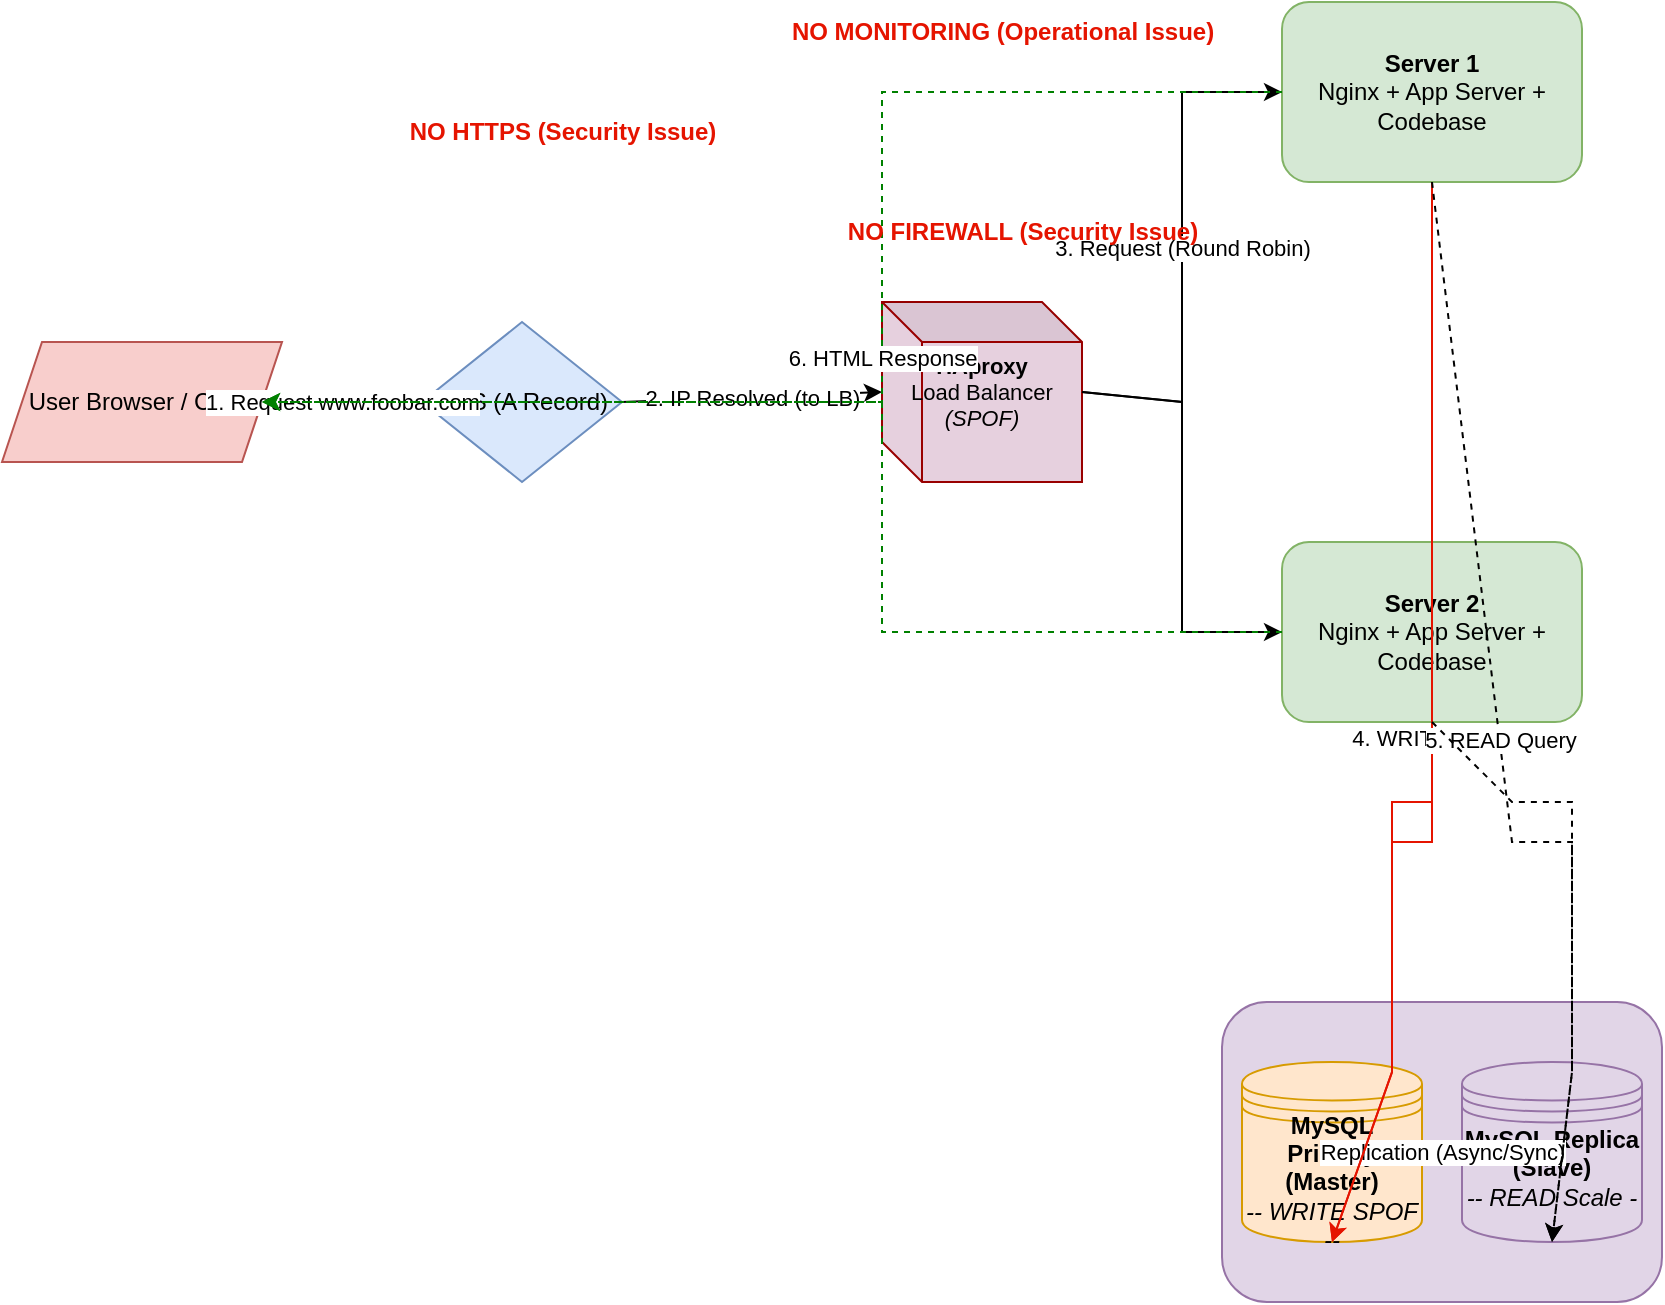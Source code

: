 <mxfile version="28.2.5">
  <diagram id="DistributedWebStack_ID" name="WebStack-1">
    <mxGraphModel dx="1400" dy="700" grid="1" gridSize="10" guides="1" tooltips="1" connect="1" arrows="1" fold="1" page="1" pageScale="1" pageWidth="827" pageHeight="1169" math="0" shadow="0">
      <root>
        <mxCell id="0" />
        <mxCell id="1" parent="0" />

        <mxCell id="Client1" value="User Browser / Client" style="shape=parallelogram;perimeter=parallelogramPerimeter;whiteSpace=wrap;html=1;fixedSize=1;fillColor=#f8cecc;strokeColor=#b85450;" vertex="1" parent="1">
          <mxGeometry x="10" y="220" width="140" height="60" as="geometry" />
        </mxCell>

        <mxCell id="DNS1" value="DNS (A Record)" style="rhombus;whiteSpace=wrap;html=1;fillColor=#dae8fc;strokeColor=#6c8ebf;" vertex="1" parent="1">
          <mxGeometry x="220" y="210" width="100" height="80" as="geometry" />
        </mxCell>

        <mxCell id="LoadBalancer" value="&lt;b&gt;HAproxy&lt;/b&gt;&lt;br&gt;Load Balancer&lt;br&gt;&lt;i&gt;(SPOF)&lt;/i&gt;" style="shape=cube;whiteSpace=wrap;html=1;boundedLbl=0;backgroundOutline=1;darkOpacity=0.05;fontSize=11;fillColor=#e6d0de;strokeColor=#990000;" vertex="1" parent="1">
          <mxGeometry x="450" y="200" width="100" height="90" as="geometry" />
        </mxCell>

        <mxCell id="Server1" value="&lt;b&gt;Server 1&lt;/b&gt;&lt;br&gt;Nginx + App Server + Codebase" style="rounded=1;whiteSpace=wrap;html=1;fillColor=#d5e8d4;strokeColor=#82b366;" vertex="1" parent="1">
          <mxGeometry x="650" y="50" width="150" height="90" as="geometry" />
        </mxCell>

        <mxCell id="Server2" value="&lt;b&gt;Server 2&lt;/b&gt;&lt;br&gt;Nginx + App Server + Codebase" style="rounded=1;whiteSpace=wrap;html=1;fillColor=#d5e8d4;strokeColor=#82b366;" vertex="1" parent="1">
          <mxGeometry x="650" y="320" width="150" height="90" as="geometry" />
        </mxCell>

        <mxCell id="DBCluster" value="&lt;b&gt;Database Cluster&lt;/b&gt;" style="rounded=1;whiteSpace=wrap;html=1;fillColor=#e1d5e7;strokeColor=#9673a6;" vertex="1" parent="1">
          <mxGeometry x="620" y="550" width="220" height="150" as="geometry" />
        </mxCell>

        <mxCell id="DBPrimary" value="&lt;b&gt;MySQL Primary (Master)&lt;/b&gt;&lt;br&gt;&lt;i&gt;-- WRITE SPOF --&lt;/i&gt;" style="shape=datastore;whiteSpace=wrap;html=1;fillColor=#ffe6cc;strokeColor=#d79b00;" vertex="1" parent="DBCluster">
          <mxGeometry x="10" y="30" width="90" height="90" as="geometry" />
        </mxCell>

        <mxCell id="DBReplica" value="&lt;b&gt;MySQL Replica (Slave)&lt;/b&gt;&lt;br&gt;&lt;i&gt;-- READ Scale --&lt;/i&gt;" style="shape=datastore;whiteSpace=wrap;html=1;fillColor=#e1d5e7;strokeColor=#9673a6;" vertex="1" parent="DBCluster">
          <mxGeometry x="120" y="30" width="90" height="90" as="geometry" />
        </mxCell>

        <mxCell id="DBReplication" value="Replication (Async/Sync)" style="endArrow=classic;html=1;rounded=0;dashed=1;entryX=0;entryY=0.5;entryDx=0;entryDy=0;exitX=1;exitY=0.5;exitDx=0;exitDy=0;" edge="1" parent="DBCluster" source="DBPrimary" target="DBReplica">
          <mxGeometry width="50" height="50" relative="1" as="geometry">
            <mxPoint x="100" y="75" as="sourcePoint" />
            <mxPoint x="120" y="75" as="targetPoint" />
          </mxGeometry>
        </mxCell>

        <mxCell id="FlowA" value="1. Request www.foobar.com" style="endArrow=classic;html=1;rounded=0;exitX=1;exitY=0.5;entryX=0;entryY=0.5;" edge="1" parent="1" source="Client1" target="DNS1">
          <mxGeometry width="50" height="50" relative="1" as="geometry">
            <mxPoint x="150" y="250" as="sourcePoint" />
            <mxPoint x="220" y="250" as="targetPoint" />
          </mxGeometry>
        </mxCell>

        <mxCell id="FlowB" value="2. IP Resolved (to LB)" style="endArrow=classic;html=1;rounded=0;exitX=1;exitY=0.5;entryX=0;entryY=0.5;" edge="1" parent="1" source="DNS1" target="LoadBalancer">
          <mxGeometry width="50" height="50" relative="1" as="geometry">
            <mxPoint x="320" y="250" as="sourcePoint" />
            <mxPoint x="450" y="250" as="targetPoint" />
          </mxGeometry>
        </mxCell>

        <mxCell id="FlowC1" value="3. Request (Round Robin)" style="endArrow=classic;html=1;rounded=0;entryX=0;entryY=0.5;entryDx=0;entryDy=0;exitX=1;exitY=0.5;exitDx=0;exitDy=0;" edge="1" parent="1" source="LoadBalancer" target="Server1">
          <mxGeometry width="50" height="50" relative="1" as="geometry">
            <mxPoint x="550" y="250" as="sourcePoint" />
            <mxPoint x="650" y="95" as="targetPoint" />
            <Array as="points">
              <mxPoint x="600" y="250" />
              <mxPoint x="600" y="95" />
            </Array>
          </mxGeometry>
        </mxCell>

        <mxCell id="FlowC2" value="" style="endArrow=classic;html=1;rounded=0;entryX=0;entryY=0.5;entryDx=0;entryDy=0;exitX=1;exitY=0.5;exitDx=0;exitDy=0;" edge="1" parent="1" source="LoadBalancer" target="Server2">
          <mxGeometry width="50" height="50" relative="1" as="geometry">
            <mxPoint x="550" y="250" as="sourcePoint" />
            <mxPoint x="650" y="365" as="targetPoint" />
            <Array as="points">
              <mxPoint x="600" y="250" />
              <mxPoint x="600" y="365" />
            </Array>
          </mxGeometry>
        </mxCell>
        
        <mxCell id="FlowD1Write" value="4. WRITE Query" style="endArrow=classic;html=1;rounded=0;entryX=0.5;entryY=1;entryDx=0;entryDy=0;exitX=0.5;exitY=1;exitDx=0;exitDy=0;strokeColor=#e51400;" edge="1" parent="1" source="Server1" target="DBPrimary">
          <mxGeometry width="50" height="50" relative="1" as="geometry">
            <mxPoint x="725" y="140" as="sourcePoint" />
            <mxPoint x="665" y="550" as="targetPoint" />
            <Array as="points">
              <mxPoint x="725" y="470" />
              <mxPoint x="705" y="470" />
              <mxPoint x="705" y="585" />
            </Array>
          </mxGeometry>
        </mxCell>

        <mxCell id="FlowD2Write" value="" style="endArrow=classic;html=1;rounded=0;entryX=0.5;entryY=1;entryDx=0;entryDy=0;exitX=0.5;exitY=1;exitDx=0;exitDy=0;strokeColor=#e51400;" edge="1" parent="1" source="Server2" target="DBPrimary">
          <mxGeometry width="50" height="50" relative="1" as="geometry">
            <mxPoint x="725" y="410" as="sourcePoint" />
            <mxPoint x="705" y="585" as="targetPoint" />
            <Array as="points">
              <mxPoint x="725" y="450" />
              <mxPoint x="705" y="450" />
              <mxPoint x="705" y="585" />
            </Array>
          </mxGeometry>
        </mxCell>
        
        <mxCell id="FlowD1Read" value="5. READ Query" style="endArrow=classic;html=1;rounded=0;entryX=0.5;entryY=1;entryDx=0;entryDy=0;exitX=0.5;exitY=1;exitDx=0;exitDy=0;dashed=1;" edge="1" parent="1" source="Server1" target="DBReplica">
          <mxGeometry width="50" height="50" relative="1" as="geometry">
            <mxPoint x="725" y="140" as="sourcePoint" />
            <mxPoint x="795" y="585" as="targetPoint" />
            <Array as="points">
              <mxPoint x="765" y="470" />
              <mxPoint x="795" y="470" />
              <mxPoint x="795" y="585" />
            </Array>
          </mxGeometry>
        </mxCell>
        
        <mxCell id="FlowD2Read" value="" style="endArrow=classic;html=1;rounded=0;entryX=0.5;entryY=1;entryDx=0;entryDy=0;exitX=0.5;exitY=1;exitDx=0;exitDy=0;dashed=1;" edge="1" parent="1" source="Server2" target="DBReplica">
          <mxGeometry width="50" height="50" relative="1" as="geometry">
            <mxPoint x="725" y="410" as="sourcePoint" />
            <mxPoint x="795" y="585" as="targetPoint" />
            <Array as="points">
              <mxPoint x="765" y="450" />
              <mxPoint x="795" y="450" />
              <mxPoint x="795" y="585" />
            </Array>
          </mxGeometry>
        </mxCell>
        
        <mxCell id="FlowE1" value="6. HTML Response" style="endArrow=classic;html=1;rounded=0;entryX=1;entryY=0.5;entryDx=0;entryDy=0;exitX=0;exitY=0.5;exitDx=0;exitDy=0;dashed=1;strokeColor=#008000;" edge="1" parent="1" source="Server1" target="Client1">
          <mxGeometry width="50" height="50" relative="1" as="geometry">
            <mxPoint x="650" y="95" as="sourcePoint" />
            <mxPoint x="150" y="250" as="targetPoint" />
            <Array as="points">
              <mxPoint x="450" y="95" />
              <mxPoint x="450" y="250" />
            </Array>
          </mxGeometry>
        </mxCell>
        
        <mxCell id="FlowE2" value="" style="endArrow=classic;html=1;rounded=0;entryX=1;entryY=0.5;entryDx=0;entryDy=0;exitX=0;exitY=0.5;exitDx=0;exitDy=0;dashed=1;strokeColor=#008000;" edge="1" parent="1" source="Server2" target="Client1">
          <mxGeometry width="50" height="50" relative="1" as="geometry">
            <mxPoint x="650" y="365" as="sourcePoint" />
            <mxPoint x="150" y="250" as="targetPoint" />
            <Array as="points">
              <mxPoint x="450" y="365" />
              <mxPoint x="450" y="250" />
            </Array>
          </mxGeometry>
        </mxCell>

        <mxCell id="LabelHTTPS" value="&lt;b style=&quot;color: rgb(229, 20, 0);&quot;&gt;NO HTTPS (Security Issue)&lt;/b&gt;" style="text;html=1;align=center;verticalAlign=middle;resizable=0;points=[];autosize=1;strokeColor=none;fillColor=none;" vertex="1" parent="1">
          <mxGeometry x="200" y="100" width="180" height="30" as="geometry" />
        </mxCell>
        
        <mxCell id="LabelFirewall" value="&lt;b style=&quot;color: rgb(229, 20, 0);&quot;&gt;NO FIREWALL (Security Issue)&lt;/b&gt;" style="text;html=1;align=center;verticalAlign=middle;resizable=0;points=[];autosize=1;strokeColor=none;fillColor=none;" vertex="1" parent="1">
          <mxGeometry x="420" y="150" width="200" height="30" as="geometry" />
        </mxCell>
        
        <mxCell id="LabelMonitoring" value="&lt;b style=&quot;color: rgb(229, 20, 0);&quot;&gt;NO MONITORING (Operational Issue)&lt;/b&gt;" style="text;html=1;align=center;verticalAlign=middle;resizable=0;points=[];autosize=1;strokeColor=none;fillColor=none;" vertex="1" parent="1">
          <mxGeometry x="400" y="50" width="220" height="30" as="geometry" />
        </mxCell>

      </root>
    </mxGraphModel>
  </diagram>
</mxfile>
